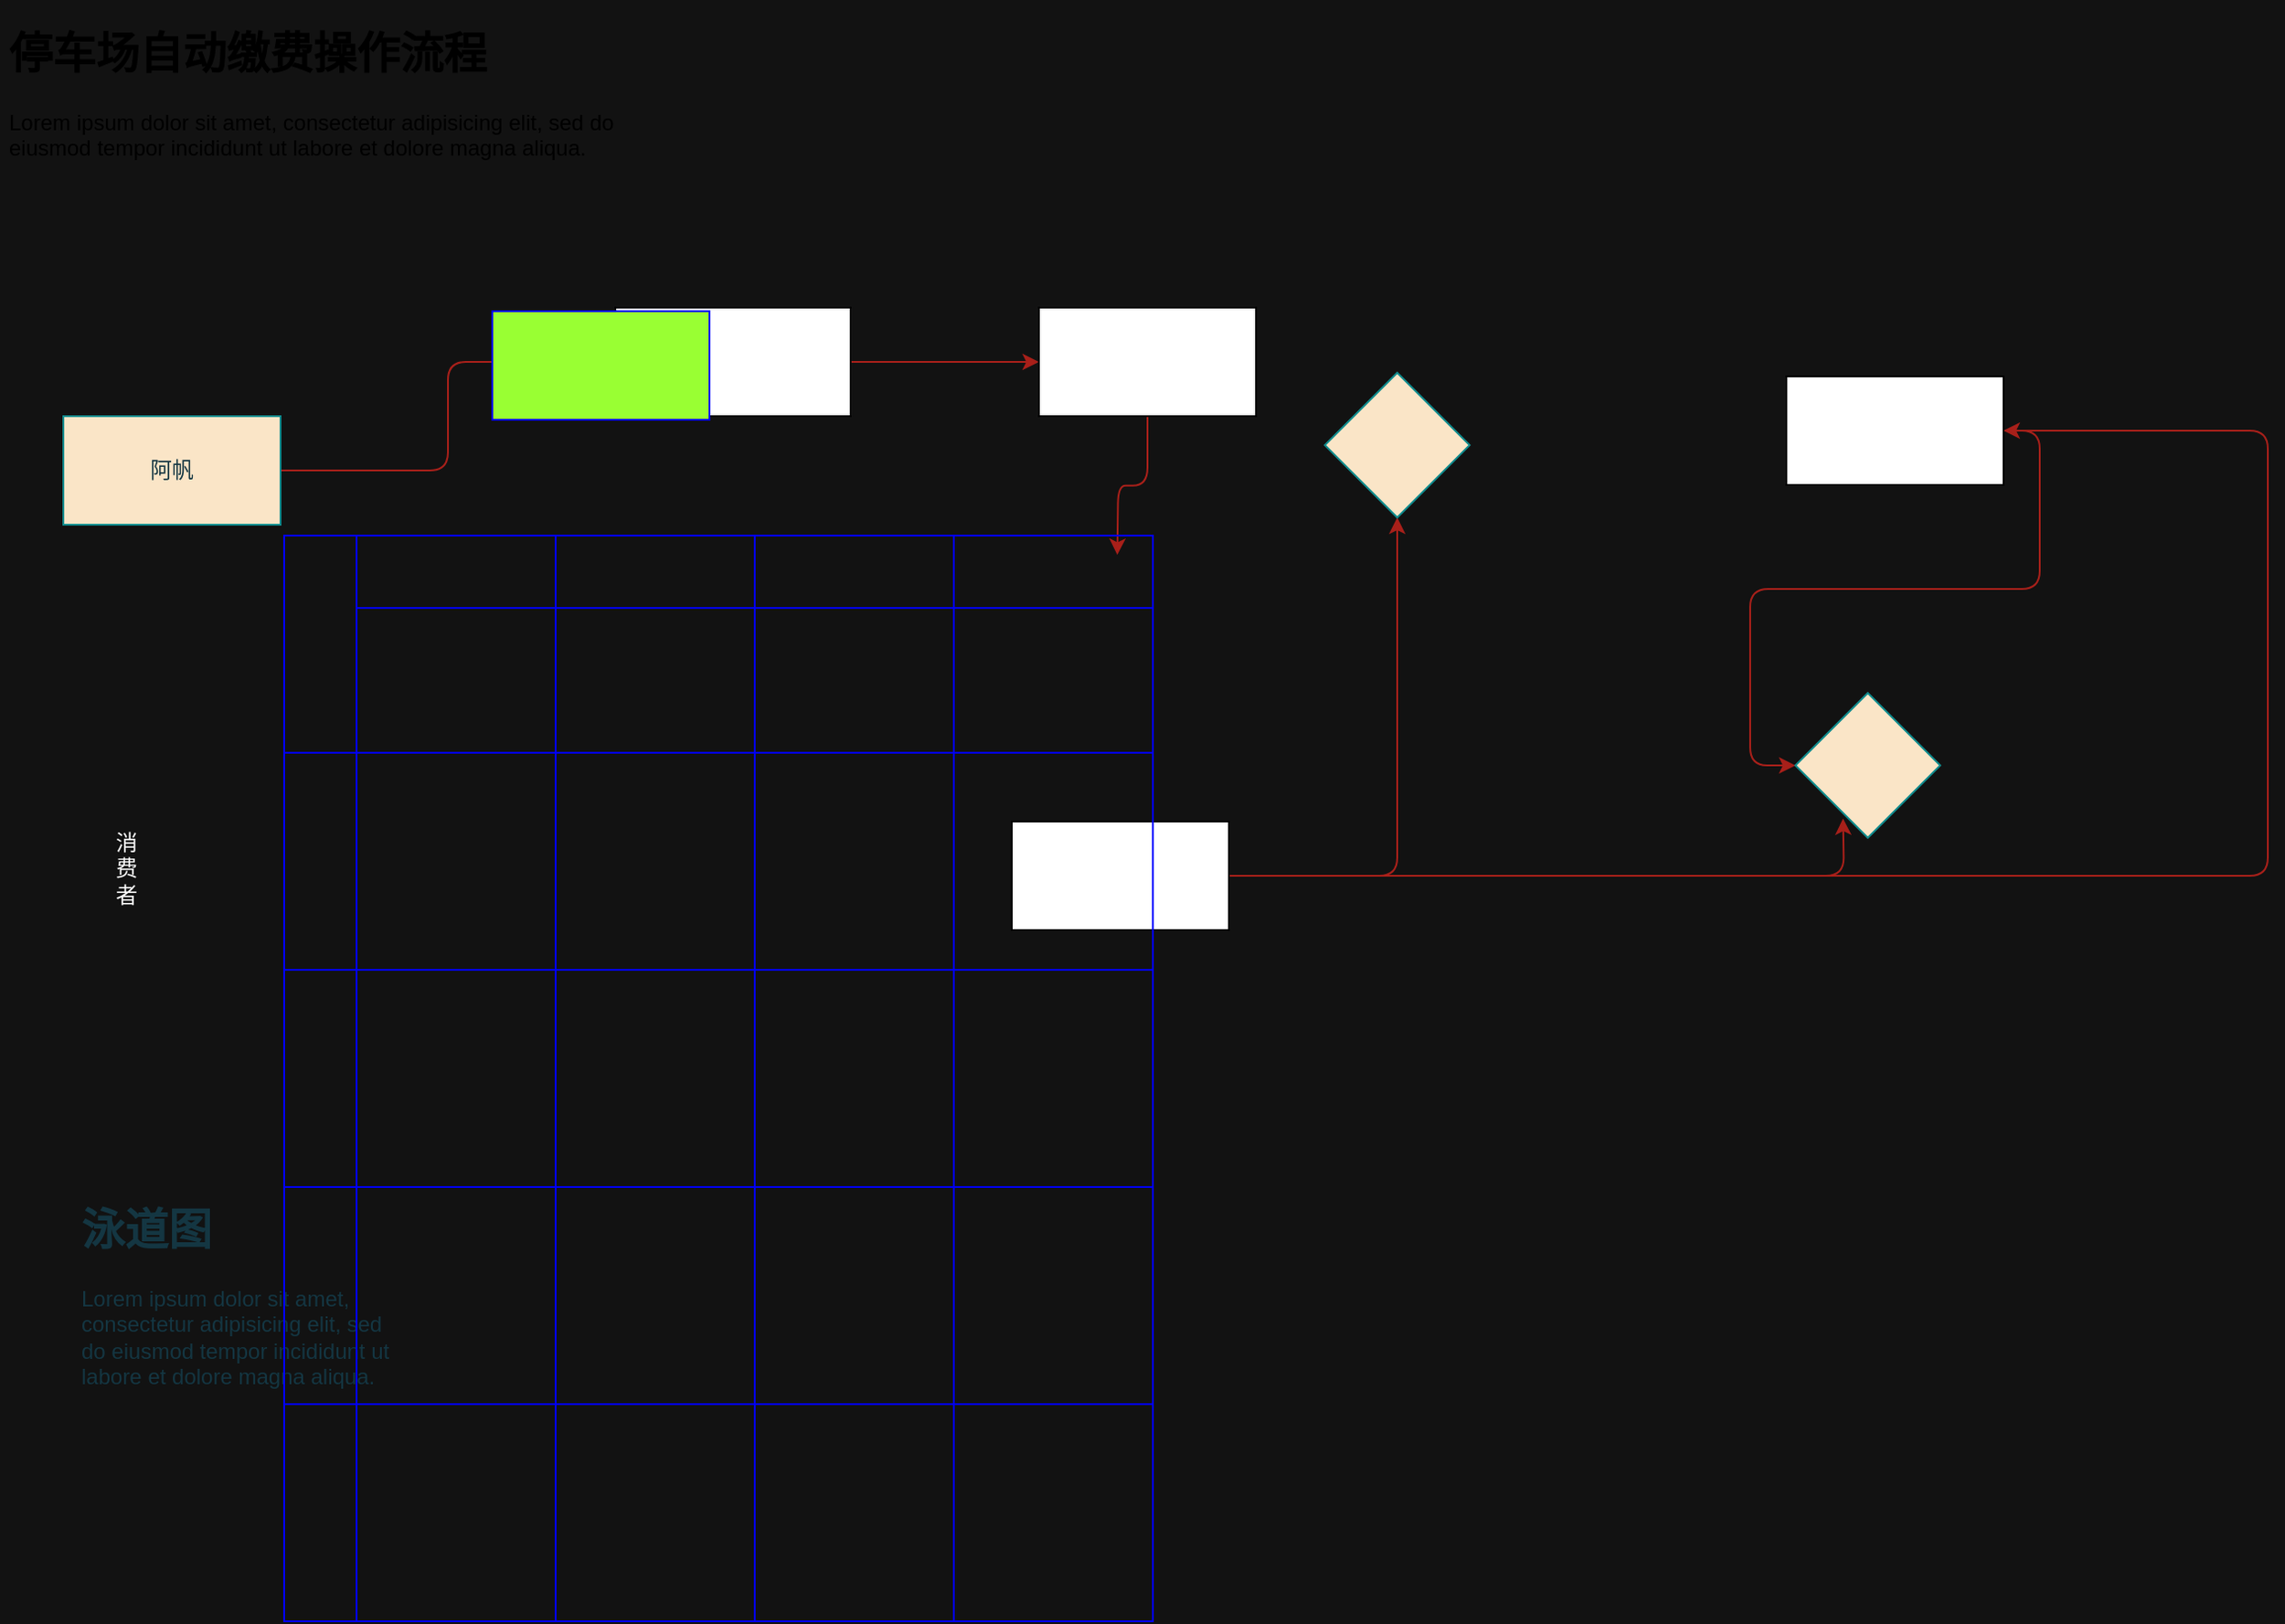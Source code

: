 <mxfile version="17.1.3" type="github">
  <diagram id="wYpinKa52u-30t0-_Edu" name="第 1 页">
    <mxGraphModel dx="2062" dy="1066" grid="0" gridSize="10" guides="1" tooltips="1" connect="1" arrows="1" fold="1" page="0" pageScale="1" pageWidth="827" pageHeight="1169" background="#121212" math="0" shadow="0">
      <root>
        <mxCell id="0" />
        <mxCell id="1" parent="0" />
        <mxCell id="dGPY8gv9Xlfl3uozYMeL-1" value="&lt;h1&gt;停车场自动缴费操作流程&lt;/h1&gt;&lt;p&gt;Lorem ipsum dolor sit amet, consectetur adipisicing elit, sed do eiusmod tempor incididunt ut labore et dolore magna aliqua.&lt;/p&gt;" style="text;html=1;strokeColor=none;fillColor=none;spacing=5;spacingTop=-20;whiteSpace=wrap;overflow=hidden;rounded=0;" parent="1" vertex="1">
          <mxGeometry x="60" y="40" width="370" height="100" as="geometry" />
        </mxCell>
        <mxCell id="Mzm4e7VZVbuR5AQVCoLC-6" value="" style="edgeStyle=orthogonalEdgeStyle;curved=0;rounded=1;sketch=0;orthogonalLoop=1;jettySize=auto;html=1;fontColor=#143642;strokeColor=#A8201A;fillColor=#FAE5C7;entryX=0;entryY=0.5;entryDx=0;entryDy=0;" edge="1" parent="1" source="Mzm4e7VZVbuR5AQVCoLC-2" target="dGPY8gv9Xlfl3uozYMeL-31">
          <mxGeometry relative="1" as="geometry">
            <mxPoint x="350" y="230" as="targetPoint" />
          </mxGeometry>
        </mxCell>
        <mxCell id="Mzm4e7VZVbuR5AQVCoLC-2" value="阿帆" style="rounded=0;whiteSpace=wrap;html=1;flipV=0;align=center;flipH=1;sketch=0;fontColor=#143642;strokeColor=#0F8B8D;fillColor=#FAE5C7;" vertex="1" parent="1">
          <mxGeometry x="95" y="260" width="120" height="60" as="geometry" />
        </mxCell>
        <mxCell id="Mzm4e7VZVbuR5AQVCoLC-15" value="" style="edgeStyle=orthogonalEdgeStyle;curved=0;rounded=1;sketch=0;orthogonalLoop=1;jettySize=auto;html=1;fontColor=#FFFFFF;strokeColor=#A8201A;fillColor=#FAE5C7;" edge="1" parent="1" source="dGPY8gv9Xlfl3uozYMeL-31" target="Mzm4e7VZVbuR5AQVCoLC-14">
          <mxGeometry relative="1" as="geometry" />
        </mxCell>
        <mxCell id="dGPY8gv9Xlfl3uozYMeL-31" value="" style="rounded=0;whiteSpace=wrap;html=1;flipV=0;align=center;flipH=1;treeFolding=1;treeMoving=1;" parent="1" vertex="1">
          <mxGeometry x="400" y="200" width="130" height="60" as="geometry" />
        </mxCell>
        <mxCell id="Mzm4e7VZVbuR5AQVCoLC-12" value="&lt;h1&gt;泳道图&lt;/h1&gt;&lt;p&gt;Lorem ipsum dolor sit amet, consectetur adipisicing elit, sed do eiusmod tempor incididunt ut labore et dolore magna aliqua.&lt;/p&gt;" style="text;html=1;strokeColor=none;fillColor=none;spacing=5;spacingTop=-20;whiteSpace=wrap;overflow=hidden;rounded=0;sketch=0;fontColor=#143642;" vertex="1" parent="1">
          <mxGeometry x="100" y="690" width="190" height="120" as="geometry" />
        </mxCell>
        <mxCell id="Mzm4e7VZVbuR5AQVCoLC-13" value="消&lt;br&gt;费&lt;br&gt;者" style="text;html=1;strokeColor=none;fillColor=none;align=center;verticalAlign=middle;whiteSpace=wrap;rounded=0;sketch=0;fontColor=#FFFFFF;" vertex="1" parent="1">
          <mxGeometry x="110" y="470" width="40" height="80" as="geometry" />
        </mxCell>
        <mxCell id="Mzm4e7VZVbuR5AQVCoLC-17" style="edgeStyle=orthogonalEdgeStyle;curved=0;rounded=1;sketch=0;orthogonalLoop=1;jettySize=auto;html=1;fontColor=#FFFFFF;strokeColor=#A8201A;fillColor=#FAE5C7;" edge="1" parent="1" source="Mzm4e7VZVbuR5AQVCoLC-14">
          <mxGeometry relative="1" as="geometry">
            <mxPoint x="677.333" y="336.667" as="targetPoint" />
          </mxGeometry>
        </mxCell>
        <mxCell id="Mzm4e7VZVbuR5AQVCoLC-14" value="" style="whiteSpace=wrap;html=1;rounded=0;" vertex="1" parent="1">
          <mxGeometry x="634" y="200" width="120" height="60" as="geometry" />
        </mxCell>
        <mxCell id="Mzm4e7VZVbuR5AQVCoLC-23" style="edgeStyle=orthogonalEdgeStyle;curved=0;rounded=1;sketch=0;orthogonalLoop=1;jettySize=auto;html=1;fontColor=#FFFFFF;strokeColor=#A8201A;fillColor=#FAE5C7;" edge="1" parent="1" source="Mzm4e7VZVbuR5AQVCoLC-19" target="Mzm4e7VZVbuR5AQVCoLC-20">
          <mxGeometry relative="1" as="geometry" />
        </mxCell>
        <mxCell id="Mzm4e7VZVbuR5AQVCoLC-25" style="edgeStyle=orthogonalEdgeStyle;curved=0;rounded=1;sketch=0;orthogonalLoop=1;jettySize=auto;html=1;entryX=0.329;entryY=0.867;entryDx=0;entryDy=0;entryPerimeter=0;fontColor=#FFFFFF;strokeColor=#A8201A;fillColor=#FAE5C7;" edge="1" parent="1" source="Mzm4e7VZVbuR5AQVCoLC-19">
          <mxGeometry relative="1" as="geometry">
            <mxPoint x="1078.32" y="482.36" as="targetPoint" />
          </mxGeometry>
        </mxCell>
        <mxCell id="Mzm4e7VZVbuR5AQVCoLC-26" style="edgeStyle=elbowEdgeStyle;rounded=1;sketch=0;orthogonalLoop=1;jettySize=auto;html=1;fontColor=#FFFFFF;strokeColor=#A8201A;fillColor=#FAE5C7;" edge="1" parent="1" source="Mzm4e7VZVbuR5AQVCoLC-19">
          <mxGeometry relative="1" as="geometry">
            <mxPoint x="1167" y="268" as="targetPoint" />
            <Array as="points">
              <mxPoint x="1313" y="663" />
            </Array>
          </mxGeometry>
        </mxCell>
        <mxCell id="Mzm4e7VZVbuR5AQVCoLC-19" value="" style="rounded=0;whiteSpace=wrap;html=1;flipV=0;align=center;flipH=1;" vertex="1" parent="1">
          <mxGeometry x="619" y="484" width="120" height="60" as="geometry" />
        </mxCell>
        <mxCell id="Mzm4e7VZVbuR5AQVCoLC-20" value="" style="rhombus;whiteSpace=wrap;html=1;rounded=0;sketch=0;fontColor=#FFFFFF;strokeColor=#0F8B8D;fillColor=#FAE5C7;" vertex="1" parent="1">
          <mxGeometry x="792" y="236" width="80" height="80" as="geometry" />
        </mxCell>
        <mxCell id="dGPY8gv9Xlfl3uozYMeL-32" value="" style="rounded=0;whiteSpace=wrap;html=1;flipV=0;align=center;flipH=1;fillColor=#99FF33;strokeColor=#0000FF;" parent="1" vertex="1">
          <mxGeometry x="332" y="202" width="120" height="60" as="geometry" />
        </mxCell>
        <mxCell id="Mzm4e7VZVbuR5AQVCoLC-27" value="" style="shape=table;childLayout=tableLayout;startSize=0;fillColor=none;collapsible=0;recursiveResize=0;expand=0;rounded=0;sketch=0;fontColor=#FFFFFF;strokeColor=#0000FF;" vertex="1" parent="1">
          <mxGeometry x="217" y="326" width="480" height="600" as="geometry" />
        </mxCell>
        <mxCell id="Mzm4e7VZVbuR5AQVCoLC-28" value="" style="shape=tableRow;horizontal=0;swimlaneHead=0;swimlaneBody=0;top=0;left=0;bottom=0;right=0;dropTarget=0;fontStyle=0;fillColor=none;points=[[0,0.5],[1,0.5]];portConstraint=eastwest;startSize=40;collapsible=0;recursiveResize=0;expand=0;rounded=0;sketch=0;fontColor=#FFFFFF;strokeColor=#0000FF;" vertex="1" parent="Mzm4e7VZVbuR5AQVCoLC-27">
          <mxGeometry width="480" height="120" as="geometry" />
        </mxCell>
        <mxCell id="Mzm4e7VZVbuR5AQVCoLC-29" value="" style="swimlane;swimlaneHead=0;swimlaneBody=0;fontStyle=0;connectable=0;fillColor=none;startSize=40;collapsible=0;recursiveResize=0;expand=0;rounded=0;sketch=0;fontColor=#FFFFFF;strokeColor=#0000FF;" vertex="1" parent="Mzm4e7VZVbuR5AQVCoLC-28">
          <mxGeometry x="40" width="110" height="120" as="geometry">
            <mxRectangle width="110" height="120" as="alternateBounds" />
          </mxGeometry>
        </mxCell>
        <mxCell id="Mzm4e7VZVbuR5AQVCoLC-30" value="" style="swimlane;swimlaneHead=0;swimlaneBody=0;fontStyle=0;connectable=0;fillColor=none;startSize=40;collapsible=0;recursiveResize=0;expand=0;rounded=0;sketch=0;fontColor=#FFFFFF;strokeColor=#0000FF;" vertex="1" parent="Mzm4e7VZVbuR5AQVCoLC-28">
          <mxGeometry x="150" width="110" height="120" as="geometry">
            <mxRectangle width="110" height="120" as="alternateBounds" />
          </mxGeometry>
        </mxCell>
        <mxCell id="Mzm4e7VZVbuR5AQVCoLC-31" value="" style="swimlane;swimlaneHead=0;swimlaneBody=0;fontStyle=0;connectable=0;fillColor=none;startSize=40;collapsible=0;recursiveResize=0;expand=0;rounded=0;sketch=0;fontColor=#FFFFFF;strokeColor=#0000FF;" vertex="1" parent="Mzm4e7VZVbuR5AQVCoLC-28">
          <mxGeometry x="260" width="110" height="120" as="geometry">
            <mxRectangle width="110" height="120" as="alternateBounds" />
          </mxGeometry>
        </mxCell>
        <mxCell id="Mzm4e7VZVbuR5AQVCoLC-32" value="" style="swimlane;swimlaneHead=0;swimlaneBody=0;fontStyle=0;connectable=0;fillColor=none;startSize=40;collapsible=0;recursiveResize=0;expand=0;rounded=0;sketch=0;fontColor=#FFFFFF;strokeColor=#0000FF;" vertex="1" parent="Mzm4e7VZVbuR5AQVCoLC-28">
          <mxGeometry x="370" width="110" height="120" as="geometry">
            <mxRectangle width="110" height="120" as="alternateBounds" />
          </mxGeometry>
        </mxCell>
        <mxCell id="Mzm4e7VZVbuR5AQVCoLC-33" value="" style="shape=tableRow;horizontal=0;swimlaneHead=0;swimlaneBody=0;top=0;left=0;bottom=0;right=0;dropTarget=0;fontStyle=0;fillColor=none;points=[[0,0.5],[1,0.5]];portConstraint=eastwest;startSize=40;collapsible=0;recursiveResize=0;expand=0;rounded=0;sketch=0;fontColor=#FFFFFF;strokeColor=#0000FF;" vertex="1" parent="Mzm4e7VZVbuR5AQVCoLC-27">
          <mxGeometry y="120" width="480" height="120" as="geometry" />
        </mxCell>
        <mxCell id="Mzm4e7VZVbuR5AQVCoLC-34" value="" style="swimlane;swimlaneHead=0;swimlaneBody=0;fontStyle=0;connectable=0;fillColor=none;startSize=0;collapsible=0;recursiveResize=0;expand=0;rounded=0;sketch=0;fontColor=#FFFFFF;strokeColor=#0000FF;" vertex="1" parent="Mzm4e7VZVbuR5AQVCoLC-33">
          <mxGeometry x="40" width="110" height="120" as="geometry">
            <mxRectangle width="110" height="120" as="alternateBounds" />
          </mxGeometry>
        </mxCell>
        <mxCell id="Mzm4e7VZVbuR5AQVCoLC-35" value="" style="swimlane;swimlaneHead=0;swimlaneBody=0;fontStyle=0;connectable=0;fillColor=none;startSize=0;collapsible=0;recursiveResize=0;expand=0;rounded=0;sketch=0;fontColor=#FFFFFF;strokeColor=#0000FF;" vertex="1" parent="Mzm4e7VZVbuR5AQVCoLC-33">
          <mxGeometry x="150" width="110" height="120" as="geometry">
            <mxRectangle width="110" height="120" as="alternateBounds" />
          </mxGeometry>
        </mxCell>
        <mxCell id="Mzm4e7VZVbuR5AQVCoLC-36" value="" style="swimlane;swimlaneHead=0;swimlaneBody=0;fontStyle=0;connectable=0;fillColor=none;startSize=0;collapsible=0;recursiveResize=0;expand=0;rounded=0;sketch=0;fontColor=#FFFFFF;strokeColor=#0000FF;" vertex="1" parent="Mzm4e7VZVbuR5AQVCoLC-33">
          <mxGeometry x="260" width="110" height="120" as="geometry">
            <mxRectangle width="110" height="120" as="alternateBounds" />
          </mxGeometry>
        </mxCell>
        <mxCell id="Mzm4e7VZVbuR5AQVCoLC-37" value="" style="swimlane;swimlaneHead=0;swimlaneBody=0;fontStyle=0;connectable=0;fillColor=none;startSize=0;collapsible=0;recursiveResize=0;expand=0;rounded=0;sketch=0;fontColor=#FFFFFF;strokeColor=#0000FF;" vertex="1" parent="Mzm4e7VZVbuR5AQVCoLC-33">
          <mxGeometry x="370" width="110" height="120" as="geometry">
            <mxRectangle width="110" height="120" as="alternateBounds" />
          </mxGeometry>
        </mxCell>
        <mxCell id="Mzm4e7VZVbuR5AQVCoLC-38" value="" style="shape=tableRow;horizontal=0;swimlaneHead=0;swimlaneBody=0;top=0;left=0;bottom=0;right=0;dropTarget=0;fontStyle=0;fillColor=none;points=[[0,0.5],[1,0.5]];portConstraint=eastwest;startSize=40;collapsible=0;recursiveResize=0;expand=0;rounded=0;sketch=0;fontColor=#FFFFFF;strokeColor=#0000FF;" vertex="1" parent="Mzm4e7VZVbuR5AQVCoLC-27">
          <mxGeometry y="240" width="480" height="120" as="geometry" />
        </mxCell>
        <mxCell id="Mzm4e7VZVbuR5AQVCoLC-39" value="" style="swimlane;swimlaneHead=0;swimlaneBody=0;fontStyle=0;connectable=0;fillColor=none;startSize=0;collapsible=0;recursiveResize=0;expand=0;rounded=0;sketch=0;fontColor=#FFFFFF;strokeColor=#0000FF;" vertex="1" parent="Mzm4e7VZVbuR5AQVCoLC-38">
          <mxGeometry x="40" width="110" height="120" as="geometry">
            <mxRectangle width="110" height="120" as="alternateBounds" />
          </mxGeometry>
        </mxCell>
        <mxCell id="Mzm4e7VZVbuR5AQVCoLC-40" value="" style="swimlane;swimlaneHead=0;swimlaneBody=0;fontStyle=0;connectable=0;fillColor=none;startSize=0;collapsible=0;recursiveResize=0;expand=0;rounded=0;sketch=0;fontColor=#FFFFFF;strokeColor=#0000FF;" vertex="1" parent="Mzm4e7VZVbuR5AQVCoLC-38">
          <mxGeometry x="150" width="110" height="120" as="geometry">
            <mxRectangle width="110" height="120" as="alternateBounds" />
          </mxGeometry>
        </mxCell>
        <mxCell id="Mzm4e7VZVbuR5AQVCoLC-41" value="" style="swimlane;swimlaneHead=0;swimlaneBody=0;fontStyle=0;connectable=0;fillColor=none;startSize=0;collapsible=0;recursiveResize=0;expand=0;rounded=0;sketch=0;fontColor=#FFFFFF;strokeColor=#0000FF;" vertex="1" parent="Mzm4e7VZVbuR5AQVCoLC-38">
          <mxGeometry x="260" width="110" height="120" as="geometry">
            <mxRectangle width="110" height="120" as="alternateBounds" />
          </mxGeometry>
        </mxCell>
        <mxCell id="Mzm4e7VZVbuR5AQVCoLC-42" value="" style="swimlane;swimlaneHead=0;swimlaneBody=0;fontStyle=0;connectable=0;fillColor=none;startSize=0;collapsible=0;recursiveResize=0;expand=0;rounded=0;sketch=0;fontColor=#FFFFFF;strokeColor=#0000FF;" vertex="1" parent="Mzm4e7VZVbuR5AQVCoLC-38">
          <mxGeometry x="370" width="110" height="120" as="geometry">
            <mxRectangle width="110" height="120" as="alternateBounds" />
          </mxGeometry>
        </mxCell>
        <mxCell id="Mzm4e7VZVbuR5AQVCoLC-43" value="" style="shape=tableRow;horizontal=0;swimlaneHead=0;swimlaneBody=0;top=0;left=0;bottom=0;right=0;dropTarget=0;fontStyle=0;fillColor=none;points=[[0,0.5],[1,0.5]];portConstraint=eastwest;startSize=40;collapsible=0;recursiveResize=0;expand=0;rounded=0;sketch=0;fontColor=#FFFFFF;strokeColor=#0000FF;" vertex="1" parent="Mzm4e7VZVbuR5AQVCoLC-27">
          <mxGeometry y="360" width="480" height="120" as="geometry" />
        </mxCell>
        <mxCell id="Mzm4e7VZVbuR5AQVCoLC-44" value="" style="swimlane;swimlaneHead=0;swimlaneBody=0;fontStyle=0;connectable=0;fillColor=none;startSize=0;collapsible=0;recursiveResize=0;expand=0;rounded=0;sketch=0;fontColor=#FFFFFF;strokeColor=#0000FF;" vertex="1" parent="Mzm4e7VZVbuR5AQVCoLC-43">
          <mxGeometry x="40" width="110" height="120" as="geometry">
            <mxRectangle width="110" height="120" as="alternateBounds" />
          </mxGeometry>
        </mxCell>
        <mxCell id="Mzm4e7VZVbuR5AQVCoLC-45" value="" style="swimlane;swimlaneHead=0;swimlaneBody=0;fontStyle=0;connectable=0;fillColor=none;startSize=0;collapsible=0;recursiveResize=0;expand=0;rounded=0;sketch=0;fontColor=#FFFFFF;strokeColor=#0000FF;" vertex="1" parent="Mzm4e7VZVbuR5AQVCoLC-43">
          <mxGeometry x="150" width="110" height="120" as="geometry">
            <mxRectangle width="110" height="120" as="alternateBounds" />
          </mxGeometry>
        </mxCell>
        <mxCell id="Mzm4e7VZVbuR5AQVCoLC-46" value="" style="swimlane;swimlaneHead=0;swimlaneBody=0;fontStyle=0;connectable=0;fillColor=none;startSize=0;collapsible=0;recursiveResize=0;expand=0;rounded=0;sketch=0;fontColor=#FFFFFF;strokeColor=#0000FF;" vertex="1" parent="Mzm4e7VZVbuR5AQVCoLC-43">
          <mxGeometry x="260" width="110" height="120" as="geometry">
            <mxRectangle width="110" height="120" as="alternateBounds" />
          </mxGeometry>
        </mxCell>
        <mxCell id="Mzm4e7VZVbuR5AQVCoLC-47" value="" style="swimlane;swimlaneHead=0;swimlaneBody=0;fontStyle=0;connectable=0;fillColor=none;startSize=0;collapsible=0;recursiveResize=0;expand=0;rounded=0;sketch=0;fontColor=#FFFFFF;strokeColor=#0000FF;" vertex="1" parent="Mzm4e7VZVbuR5AQVCoLC-43">
          <mxGeometry x="370" width="110" height="120" as="geometry">
            <mxRectangle width="110" height="120" as="alternateBounds" />
          </mxGeometry>
        </mxCell>
        <mxCell id="Mzm4e7VZVbuR5AQVCoLC-48" value="" style="shape=tableRow;horizontal=0;swimlaneHead=0;swimlaneBody=0;top=0;left=0;bottom=0;right=0;dropTarget=0;fontStyle=0;fillColor=none;points=[[0,0.5],[1,0.5]];portConstraint=eastwest;startSize=40;collapsible=0;recursiveResize=0;expand=0;rounded=0;sketch=0;fontColor=#FFFFFF;strokeColor=#0000FF;" vertex="1" parent="Mzm4e7VZVbuR5AQVCoLC-27">
          <mxGeometry y="480" width="480" height="120" as="geometry" />
        </mxCell>
        <mxCell id="Mzm4e7VZVbuR5AQVCoLC-49" value="" style="swimlane;swimlaneHead=0;swimlaneBody=0;fontStyle=0;connectable=0;fillColor=none;startSize=0;collapsible=0;recursiveResize=0;expand=0;rounded=0;sketch=0;fontColor=#FFFFFF;strokeColor=#0000FF;" vertex="1" parent="Mzm4e7VZVbuR5AQVCoLC-48">
          <mxGeometry x="40" width="110" height="120" as="geometry">
            <mxRectangle width="110" height="120" as="alternateBounds" />
          </mxGeometry>
        </mxCell>
        <mxCell id="Mzm4e7VZVbuR5AQVCoLC-50" value="" style="swimlane;swimlaneHead=0;swimlaneBody=0;fontStyle=0;connectable=0;fillColor=none;startSize=0;collapsible=0;recursiveResize=0;expand=0;rounded=0;sketch=0;fontColor=#FFFFFF;strokeColor=#0000FF;" vertex="1" parent="Mzm4e7VZVbuR5AQVCoLC-48">
          <mxGeometry x="150" width="110" height="120" as="geometry">
            <mxRectangle width="110" height="120" as="alternateBounds" />
          </mxGeometry>
        </mxCell>
        <mxCell id="Mzm4e7VZVbuR5AQVCoLC-51" value="" style="swimlane;swimlaneHead=0;swimlaneBody=0;fontStyle=0;connectable=0;fillColor=none;startSize=0;collapsible=0;recursiveResize=0;expand=0;rounded=0;sketch=0;fontColor=#FFFFFF;strokeColor=#0000FF;" vertex="1" parent="Mzm4e7VZVbuR5AQVCoLC-48">
          <mxGeometry x="260" width="110" height="120" as="geometry">
            <mxRectangle width="110" height="120" as="alternateBounds" />
          </mxGeometry>
        </mxCell>
        <mxCell id="Mzm4e7VZVbuR5AQVCoLC-52" value="" style="swimlane;swimlaneHead=0;swimlaneBody=0;fontStyle=0;connectable=0;fillColor=none;startSize=0;collapsible=0;recursiveResize=0;expand=0;rounded=0;sketch=0;fontColor=#FFFFFF;strokeColor=#0000FF;" vertex="1" parent="Mzm4e7VZVbuR5AQVCoLC-48">
          <mxGeometry x="370" width="110" height="120" as="geometry">
            <mxRectangle width="110" height="120" as="alternateBounds" />
          </mxGeometry>
        </mxCell>
        <mxCell id="Mzm4e7VZVbuR5AQVCoLC-53" style="edgeStyle=orthogonalEdgeStyle;curved=0;rounded=1;sketch=0;orthogonalLoop=1;jettySize=auto;html=1;exitX=1;exitY=0.5;exitDx=0;exitDy=0;entryX=0;entryY=0.5;entryDx=0;entryDy=0;fontColor=#FFFFFF;strokeColor=#A8201A;fillColor=#FAE5C7;" edge="1" parent="1" source="Mzm4e7VZVbuR5AQVCoLC-54" target="Mzm4e7VZVbuR5AQVCoLC-55">
          <mxGeometry relative="1" as="geometry" />
        </mxCell>
        <mxCell id="Mzm4e7VZVbuR5AQVCoLC-54" value="" style="rounded=0;whiteSpace=wrap;html=1;flipV=0;align=center;flipH=1;" vertex="1" parent="1">
          <mxGeometry x="1047" y="238" width="120" height="60" as="geometry" />
        </mxCell>
        <mxCell id="Mzm4e7VZVbuR5AQVCoLC-55" value="" style="rhombus;whiteSpace=wrap;html=1;rounded=0;sketch=0;fontColor=#FFFFFF;strokeColor=#0F8B8D;fillColor=#FAE5C7;" vertex="1" parent="1">
          <mxGeometry x="1052" y="413" width="80" height="80" as="geometry" />
        </mxCell>
      </root>
    </mxGraphModel>
  </diagram>
</mxfile>
